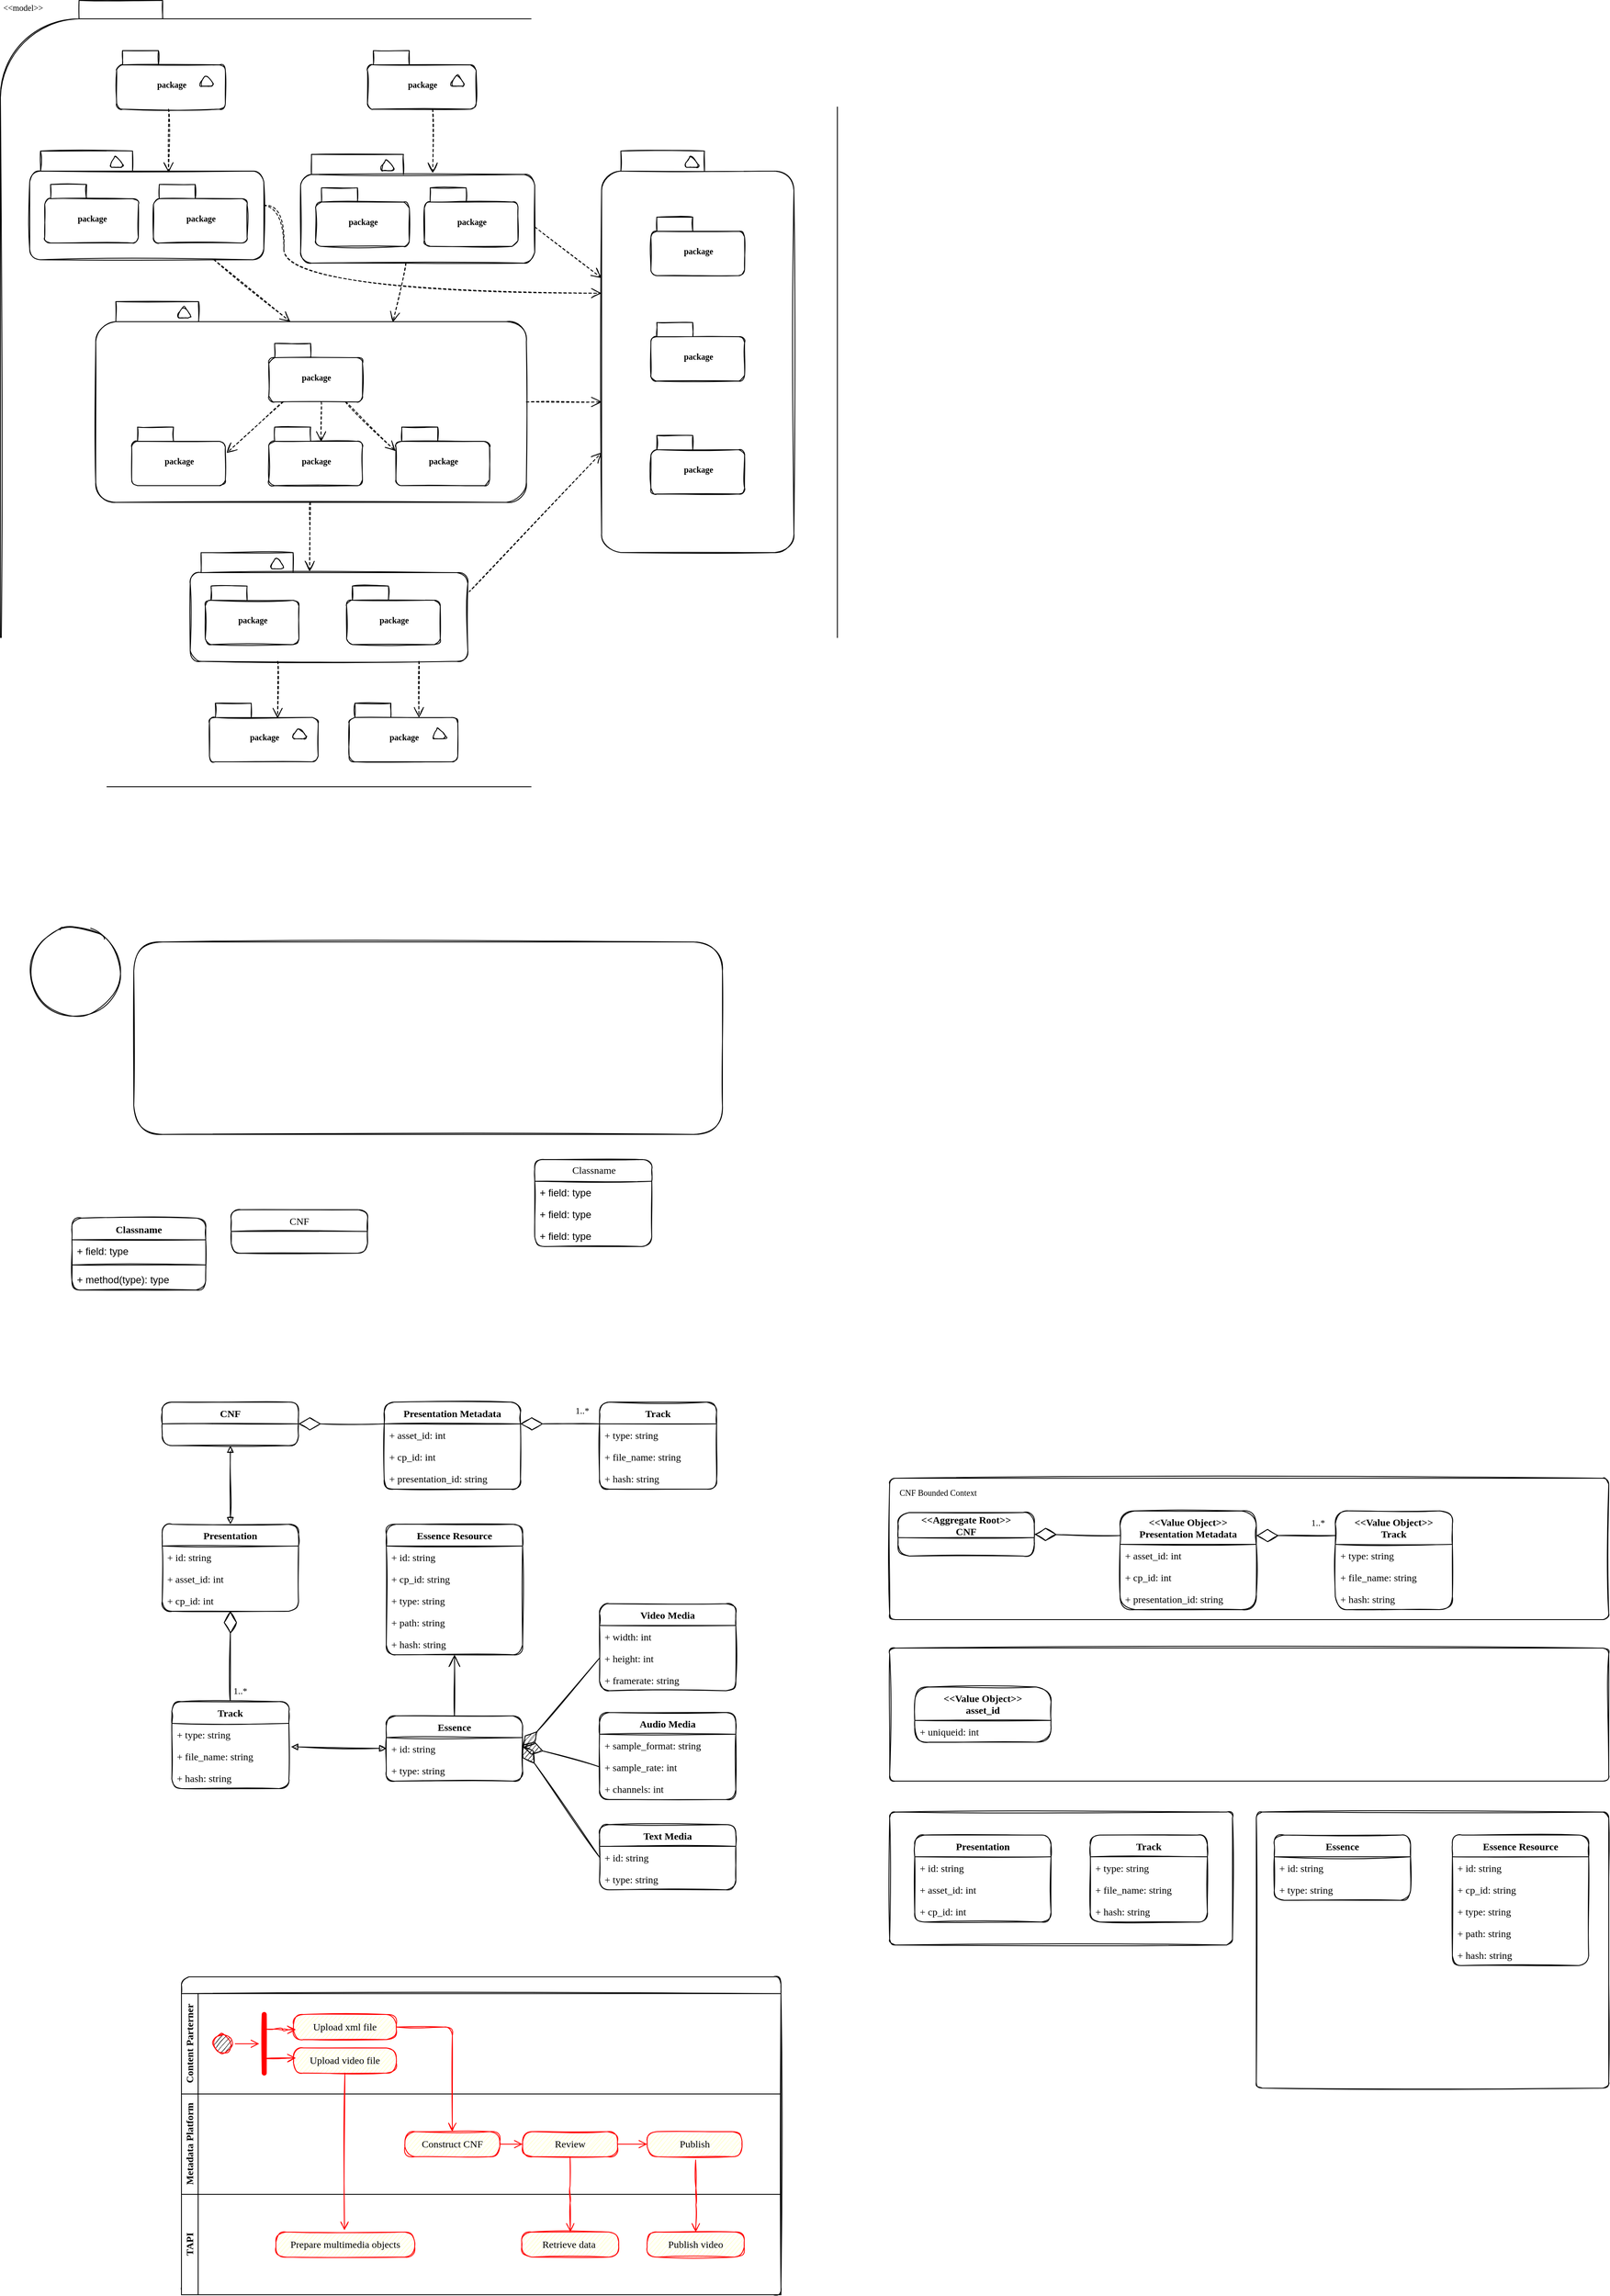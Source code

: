 <mxfile version="13.7.7" type="github">
  <diagram name="Page-1" id="b5b7bab2-c9e2-2cf4-8b2a-24fd1a2a6d21">
    <mxGraphModel dx="967" dy="663" grid="1" gridSize="10" guides="1" tooltips="1" connect="1" arrows="1" fold="1" page="1" pageScale="1" pageWidth="3300" pageHeight="4681" math="0" shadow="0">
      <root>
        <mxCell id="0" />
        <mxCell id="1" parent="0" />
        <mxCell id="pkwPzaPYfRj4sN46si9D-167" value="&lt;div&gt;&lt;/div&gt;" style="rounded=1;whiteSpace=wrap;html=1;absoluteArcSize=1;arcSize=14;strokeWidth=1;glass=0;sketch=1;fontFamily=Comic Sans MS;fontSize=18;align=center;" vertex="1" parent="1">
          <mxGeometry x="1390" y="2280" width="410" height="159" as="geometry" />
        </mxCell>
        <mxCell id="pkwPzaPYfRj4sN46si9D-160" value="&lt;div&gt;&lt;/div&gt;" style="rounded=1;whiteSpace=wrap;html=1;absoluteArcSize=1;arcSize=14;strokeWidth=1;glass=0;sketch=1;fontFamily=Comic Sans MS;fontSize=18;align=center;" vertex="1" parent="1">
          <mxGeometry x="1390" y="2084" width="860" height="159" as="geometry" />
        </mxCell>
        <mxCell id="pkwPzaPYfRj4sN46si9D-143" value="&lt;div&gt;&lt;/div&gt;" style="rounded=1;whiteSpace=wrap;html=1;absoluteArcSize=1;arcSize=14;strokeWidth=1;glass=0;sketch=1;fontFamily=Comic Sans MS;fontSize=18;align=center;" vertex="1" parent="1">
          <mxGeometry x="1390" y="1881" width="860" height="169" as="geometry" />
        </mxCell>
        <mxCell id="6e0c8c40b5770093-72" value="" style="shape=folder;fontStyle=1;spacingTop=10;tabWidth=194;tabHeight=22;tabPosition=left;html=1;shadow=0;comic=0;labelBackgroundColor=none;strokeWidth=1;fillColor=none;fontFamily=Verdana;fontSize=10;align=center;sketch=1;rounded=1;" parent="1" vertex="1">
          <mxGeometry x="326.5" y="114.5" width="1001" height="940" as="geometry" />
        </mxCell>
        <mxCell id="6e0c8c40b5770093-6" value="" style="group;sketch=1;rounded=1;" parent="1" vertex="1" connectable="0">
          <mxGeometry x="465.5" y="174.5" width="130" height="70" as="geometry" />
        </mxCell>
        <mxCell id="6e0c8c40b5770093-4" value="package" style="shape=folder;fontStyle=1;spacingTop=10;tabWidth=50;tabHeight=17;tabPosition=left;html=1;shadow=0;comic=0;labelBackgroundColor=none;strokeWidth=1;fontFamily=Verdana;fontSize=10;align=center;sketch=1;rounded=1;" parent="6e0c8c40b5770093-6" vertex="1">
          <mxGeometry width="130" height="70" as="geometry" />
        </mxCell>
        <mxCell id="6e0c8c40b5770093-5" value="" style="triangle;whiteSpace=wrap;html=1;shadow=0;comic=0;labelBackgroundColor=none;strokeWidth=1;fontFamily=Verdana;fontSize=10;align=center;rotation=-90;sketch=1;rounded=1;" parent="6e0c8c40b5770093-6" vertex="1">
          <mxGeometry x="100" y="25" width="15" height="20" as="geometry" />
        </mxCell>
        <mxCell id="6e0c8c40b5770093-7" value="" style="group;sketch=1;rounded=1;" parent="1" vertex="1" connectable="0">
          <mxGeometry x="765.5" y="174.5" width="130" height="70" as="geometry" />
        </mxCell>
        <mxCell id="6e0c8c40b5770093-8" value="package" style="shape=folder;fontStyle=1;spacingTop=10;tabWidth=50;tabHeight=17;tabPosition=left;html=1;shadow=0;comic=0;labelBackgroundColor=none;strokeWidth=1;fontFamily=Verdana;fontSize=10;align=center;sketch=1;rounded=1;" parent="6e0c8c40b5770093-7" vertex="1">
          <mxGeometry width="130" height="70" as="geometry" />
        </mxCell>
        <mxCell id="6e0c8c40b5770093-9" value="" style="triangle;whiteSpace=wrap;html=1;shadow=0;comic=0;labelBackgroundColor=none;strokeWidth=1;fontFamily=Verdana;fontSize=10;align=center;rotation=-90;sketch=1;rounded=1;" parent="6e0c8c40b5770093-7" vertex="1">
          <mxGeometry x="100" y="25" width="15" height="20" as="geometry" />
        </mxCell>
        <mxCell id="6e0c8c40b5770093-18" value="" style="group;sketch=1;rounded=1;" parent="1" vertex="1" connectable="0">
          <mxGeometry x="361.5" y="294.5" width="280" height="130" as="geometry" />
        </mxCell>
        <mxCell id="6e0c8c40b5770093-11" value="" style="shape=folder;fontStyle=1;spacingTop=10;tabWidth=123;tabHeight=24;tabPosition=left;html=1;shadow=0;comic=0;labelBackgroundColor=none;strokeWidth=1;fontFamily=Verdana;fontSize=10;align=center;sketch=1;rounded=1;" parent="6e0c8c40b5770093-18" vertex="1">
          <mxGeometry width="280" height="130" as="geometry" />
        </mxCell>
        <mxCell id="6e0c8c40b5770093-13" value="" style="triangle;whiteSpace=wrap;html=1;shadow=0;comic=0;labelBackgroundColor=none;strokeWidth=1;fontFamily=Verdana;fontSize=10;align=center;rotation=-90;sketch=1;rounded=1;" parent="6e0c8c40b5770093-18" vertex="1">
          <mxGeometry x="96" y="2" width="15" height="20" as="geometry" />
        </mxCell>
        <mxCell id="6e0c8c40b5770093-15" value="package" style="shape=folder;fontStyle=1;spacingTop=10;tabWidth=50;tabHeight=17;tabPosition=left;html=1;shadow=0;comic=0;labelBackgroundColor=none;strokeWidth=1;fontFamily=Verdana;fontSize=10;align=center;sketch=1;rounded=1;" parent="6e0c8c40b5770093-18" vertex="1">
          <mxGeometry x="18" y="40" width="112" height="70" as="geometry" />
        </mxCell>
        <mxCell id="6e0c8c40b5770093-17" value="package" style="shape=folder;fontStyle=1;spacingTop=10;tabWidth=50;tabHeight=17;tabPosition=left;html=1;shadow=0;comic=0;labelBackgroundColor=none;strokeWidth=1;fontFamily=Verdana;fontSize=10;align=center;sketch=1;rounded=1;" parent="6e0c8c40b5770093-18" vertex="1">
          <mxGeometry x="148" y="40" width="112" height="70" as="geometry" />
        </mxCell>
        <mxCell id="6e0c8c40b5770093-19" value="" style="group;sketch=1;rounded=1;" parent="1" vertex="1" connectable="0">
          <mxGeometry x="685.5" y="298.5" width="280" height="130" as="geometry" />
        </mxCell>
        <mxCell id="6e0c8c40b5770093-20" value="" style="shape=folder;fontStyle=1;spacingTop=10;tabWidth=123;tabHeight=24;tabPosition=left;html=1;shadow=0;comic=0;labelBackgroundColor=none;strokeWidth=1;fontFamily=Verdana;fontSize=10;align=center;sketch=1;rounded=1;" parent="6e0c8c40b5770093-19" vertex="1">
          <mxGeometry width="280" height="130" as="geometry" />
        </mxCell>
        <mxCell id="6e0c8c40b5770093-21" value="" style="triangle;whiteSpace=wrap;html=1;shadow=0;comic=0;labelBackgroundColor=none;strokeWidth=1;fontFamily=Verdana;fontSize=10;align=center;rotation=-90;sketch=1;rounded=1;" parent="6e0c8c40b5770093-19" vertex="1">
          <mxGeometry x="96" y="2" width="15" height="20" as="geometry" />
        </mxCell>
        <mxCell id="6e0c8c40b5770093-22" value="package" style="shape=folder;fontStyle=1;spacingTop=10;tabWidth=50;tabHeight=17;tabPosition=left;html=1;shadow=0;comic=0;labelBackgroundColor=none;strokeWidth=1;fontFamily=Verdana;fontSize=10;align=center;sketch=1;rounded=1;" parent="6e0c8c40b5770093-19" vertex="1">
          <mxGeometry x="18" y="40" width="112" height="70" as="geometry" />
        </mxCell>
        <mxCell id="6e0c8c40b5770093-23" value="package" style="shape=folder;fontStyle=1;spacingTop=10;tabWidth=50;tabHeight=17;tabPosition=left;html=1;shadow=0;comic=0;labelBackgroundColor=none;strokeWidth=1;fontFamily=Verdana;fontSize=10;align=center;sketch=1;rounded=1;" parent="6e0c8c40b5770093-19" vertex="1">
          <mxGeometry x="148" y="40" width="112" height="70" as="geometry" />
        </mxCell>
        <mxCell id="6e0c8c40b5770093-30" value="" style="group;sketch=1;rounded=1;" parent="1" vertex="1" connectable="0">
          <mxGeometry x="1045.5" y="294.5" width="230" height="480" as="geometry" />
        </mxCell>
        <mxCell id="6e0c8c40b5770093-24" value="" style="group;sketch=1;rounded=1;" parent="6e0c8c40b5770093-30" vertex="1" connectable="0">
          <mxGeometry width="230" height="480" as="geometry" />
        </mxCell>
        <mxCell id="6e0c8c40b5770093-25" value="" style="shape=folder;fontStyle=1;spacingTop=10;tabWidth=123;tabHeight=24;tabPosition=left;html=1;shadow=0;comic=0;labelBackgroundColor=none;strokeWidth=1;fontFamily=Verdana;fontSize=10;align=center;sketch=1;rounded=1;" parent="6e0c8c40b5770093-24" vertex="1">
          <mxGeometry width="230" height="480" as="geometry" />
        </mxCell>
        <mxCell id="6e0c8c40b5770093-29" value="" style="triangle;whiteSpace=wrap;html=1;shadow=0;comic=0;labelBackgroundColor=none;strokeWidth=1;fontFamily=Verdana;fontSize=10;align=center;rotation=-90;sketch=1;rounded=1;" parent="6e0c8c40b5770093-24" vertex="1">
          <mxGeometry x="100" y="2" width="15" height="20" as="geometry" />
        </mxCell>
        <mxCell id="6e0c8c40b5770093-27" value="package" style="shape=folder;fontStyle=1;spacingTop=10;tabWidth=50;tabHeight=17;tabPosition=left;html=1;shadow=0;comic=0;labelBackgroundColor=none;strokeWidth=1;fontFamily=Verdana;fontSize=10;align=center;sketch=1;rounded=1;" parent="6e0c8c40b5770093-24" vertex="1">
          <mxGeometry x="59" y="79" width="112" height="70" as="geometry" />
        </mxCell>
        <mxCell id="6e0c8c40b5770093-31" value="package" style="shape=folder;fontStyle=1;spacingTop=10;tabWidth=50;tabHeight=17;tabPosition=left;html=1;shadow=0;comic=0;labelBackgroundColor=none;strokeWidth=1;fontFamily=Verdana;fontSize=10;align=center;sketch=1;rounded=1;" parent="6e0c8c40b5770093-24" vertex="1">
          <mxGeometry x="59" y="205" width="112" height="70" as="geometry" />
        </mxCell>
        <mxCell id="6e0c8c40b5770093-28" value="package" style="shape=folder;fontStyle=1;spacingTop=10;tabWidth=50;tabHeight=17;tabPosition=left;html=1;shadow=0;comic=0;labelBackgroundColor=none;strokeWidth=1;fontFamily=Verdana;fontSize=10;align=center;sketch=1;rounded=1;" parent="6e0c8c40b5770093-24" vertex="1">
          <mxGeometry x="59" y="340" width="112" height="70" as="geometry" />
        </mxCell>
        <mxCell id="6e0c8c40b5770093-67" style="edgeStyle=none;html=1;entryX=0.43;entryY=0.173;entryPerimeter=0;dashed=1;labelBackgroundColor=none;startFill=0;endArrow=open;endFill=0;endSize=10;fontFamily=Verdana;fontSize=10;sketch=1;curved=1;" parent="1" source="6e0c8c40b5770093-33" target="6e0c8c40b5770093-47" edge="1">
          <mxGeometry relative="1" as="geometry" />
        </mxCell>
        <mxCell id="6e0c8c40b5770093-71" style="edgeStyle=elbowEdgeStyle;html=1;dashed=1;labelBackgroundColor=none;startFill=0;endArrow=open;endFill=0;endSize=10;fontFamily=Verdana;fontSize=10;elbow=vertical;sketch=1;curved=1;" parent="1" source="6e0c8c40b5770093-33" target="6e0c8c40b5770093-25" edge="1">
          <mxGeometry relative="1" as="geometry" />
        </mxCell>
        <mxCell id="6e0c8c40b5770093-33" value="" style="shape=folder;fontStyle=1;spacingTop=10;tabWidth=123;tabHeight=24;tabPosition=left;html=1;shadow=0;comic=0;labelBackgroundColor=none;strokeWidth=1;fontFamily=Verdana;fontSize=10;align=center;sketch=1;rounded=1;" parent="1" vertex="1">
          <mxGeometry x="440.5" y="474.5" width="515" height="240" as="geometry" />
        </mxCell>
        <mxCell id="6e0c8c40b5770093-64" style="edgeStyle=elbowEdgeStyle;html=1;entryX=0.559;entryY=0.251;entryPerimeter=0;dashed=1;labelBackgroundColor=none;startFill=0;endArrow=open;endFill=0;endSize=10;fontFamily=Verdana;fontSize=10;sketch=1;curved=1;" parent="1" source="6e0c8c40b5770093-42" target="6e0c8c40b5770093-44" edge="1">
          <mxGeometry relative="1" as="geometry" />
        </mxCell>
        <mxCell id="6e0c8c40b5770093-65" style="edgeStyle=none;html=1;dashed=1;labelBackgroundColor=none;startFill=0;endArrow=open;endFill=0;endSize=10;fontFamily=Verdana;fontSize=10;entryX=-0.003;entryY=0.411;entryPerimeter=0;sketch=1;curved=1;" parent="1" source="6e0c8c40b5770093-42" target="6e0c8c40b5770093-45" edge="1">
          <mxGeometry relative="1" as="geometry" />
        </mxCell>
        <mxCell id="6e0c8c40b5770093-66" style="edgeStyle=none;html=1;dashed=1;labelBackgroundColor=none;startFill=0;endArrow=open;endFill=0;endSize=10;fontFamily=Verdana;fontSize=10;entryX=1.013;entryY=0.444;entryPerimeter=0;sketch=1;curved=1;" parent="1" source="6e0c8c40b5770093-42" target="6e0c8c40b5770093-43" edge="1">
          <mxGeometry relative="1" as="geometry" />
        </mxCell>
        <mxCell id="6e0c8c40b5770093-42" value="package" style="shape=folder;fontStyle=1;spacingTop=10;tabWidth=50;tabHeight=17;tabPosition=left;html=1;shadow=0;comic=0;labelBackgroundColor=none;strokeWidth=1;fontFamily=Verdana;fontSize=10;align=center;sketch=1;rounded=1;" parent="1" vertex="1">
          <mxGeometry x="647.5" y="524.5" width="112" height="70" as="geometry" />
        </mxCell>
        <mxCell id="6e0c8c40b5770093-43" value="package" style="shape=folder;fontStyle=1;spacingTop=10;tabWidth=50;tabHeight=17;tabPosition=left;html=1;shadow=0;comic=0;labelBackgroundColor=none;strokeWidth=1;fontFamily=Verdana;fontSize=10;align=center;sketch=1;rounded=1;" parent="1" vertex="1">
          <mxGeometry x="483.5" y="624.5" width="112" height="70" as="geometry" />
        </mxCell>
        <mxCell id="6e0c8c40b5770093-44" value="package" style="shape=folder;fontStyle=1;spacingTop=10;tabWidth=50;tabHeight=17;tabPosition=left;html=1;shadow=0;comic=0;labelBackgroundColor=none;strokeWidth=1;fontFamily=Verdana;fontSize=10;align=center;sketch=1;rounded=1;" parent="1" vertex="1">
          <mxGeometry x="647.5" y="624.5" width="112" height="70" as="geometry" />
        </mxCell>
        <mxCell id="6e0c8c40b5770093-45" value="package" style="shape=folder;fontStyle=1;spacingTop=10;tabWidth=50;tabHeight=17;tabPosition=left;html=1;shadow=0;comic=0;labelBackgroundColor=none;strokeWidth=1;fontFamily=Verdana;fontSize=10;align=center;sketch=1;rounded=1;" parent="1" vertex="1">
          <mxGeometry x="799.5" y="624.5" width="112" height="70" as="geometry" />
        </mxCell>
        <mxCell id="6e0c8c40b5770093-68" style="edgeStyle=elbowEdgeStyle;html=1;entryX=0.628;entryY=0.26;entryPerimeter=0;dashed=1;labelBackgroundColor=none;startFill=0;endArrow=open;endFill=0;endSize=10;fontFamily=Verdana;fontSize=10;sketch=1;curved=1;" parent="1" source="6e0c8c40b5770093-47" target="6e0c8c40b5770093-53" edge="1">
          <mxGeometry relative="1" as="geometry" />
        </mxCell>
        <mxCell id="6e0c8c40b5770093-69" style="edgeStyle=elbowEdgeStyle;html=1;entryX=0.643;entryY=0.246;entryPerimeter=0;dashed=1;labelBackgroundColor=none;startFill=0;endArrow=open;endFill=0;endSize=10;fontFamily=Verdana;fontSize=10;sketch=1;curved=1;" parent="1" source="6e0c8c40b5770093-47" target="6e0c8c40b5770093-56" edge="1">
          <mxGeometry relative="1" as="geometry" />
        </mxCell>
        <mxCell id="6e0c8c40b5770093-70" style="edgeStyle=none;html=1;dashed=1;labelBackgroundColor=none;startFill=0;endArrow=open;endFill=0;endSize=10;fontFamily=Verdana;fontSize=10;exitX=1.003;exitY=0.363;exitPerimeter=0;sketch=1;curved=1;" parent="1" source="6e0c8c40b5770093-47" target="6e0c8c40b5770093-25" edge="1">
          <mxGeometry relative="1" as="geometry" />
        </mxCell>
        <mxCell id="6e0c8c40b5770093-47" value="" style="shape=folder;fontStyle=1;spacingTop=10;tabWidth=123;tabHeight=24;tabPosition=left;html=1;shadow=0;comic=0;labelBackgroundColor=none;strokeWidth=1;fontFamily=Verdana;fontSize=10;align=center;sketch=1;rounded=1;" parent="1" vertex="1">
          <mxGeometry x="553.5" y="774.5" width="332" height="130" as="geometry" />
        </mxCell>
        <mxCell id="6e0c8c40b5770093-48" value="" style="triangle;whiteSpace=wrap;html=1;shadow=0;comic=0;labelBackgroundColor=none;strokeWidth=1;fontFamily=Verdana;fontSize=10;align=center;rotation=-90;sketch=1;rounded=1;" parent="1" vertex="1">
          <mxGeometry x="649.5" y="776.5" width="15" height="20" as="geometry" />
        </mxCell>
        <mxCell id="6e0c8c40b5770093-49" value="package" style="shape=folder;fontStyle=1;spacingTop=10;tabWidth=50;tabHeight=17;tabPosition=left;html=1;shadow=0;comic=0;labelBackgroundColor=none;strokeWidth=1;fontFamily=Verdana;fontSize=10;align=center;sketch=1;rounded=1;" parent="1" vertex="1">
          <mxGeometry x="571.5" y="814.5" width="112" height="70" as="geometry" />
        </mxCell>
        <mxCell id="6e0c8c40b5770093-50" value="package" style="shape=folder;fontStyle=1;spacingTop=10;tabWidth=50;tabHeight=17;tabPosition=left;html=1;shadow=0;comic=0;labelBackgroundColor=none;strokeWidth=1;fontFamily=Verdana;fontSize=10;align=center;sketch=1;rounded=1;" parent="1" vertex="1">
          <mxGeometry x="740.5" y="814.5" width="112" height="70" as="geometry" />
        </mxCell>
        <mxCell id="6e0c8c40b5770093-51" value="" style="triangle;whiteSpace=wrap;html=1;shadow=0;comic=0;labelBackgroundColor=none;strokeWidth=1;fontFamily=Verdana;fontSize=10;align=center;rotation=-90;sketch=1;rounded=1;" parent="1" vertex="1">
          <mxGeometry x="538.5" y="476.5" width="15" height="20" as="geometry" />
        </mxCell>
        <mxCell id="6e0c8c40b5770093-52" value="" style="group;sketch=1;rounded=1;" parent="1" vertex="1" connectable="0">
          <mxGeometry x="576.5" y="954.569" width="130" height="70" as="geometry" />
        </mxCell>
        <mxCell id="6e0c8c40b5770093-53" value="package" style="shape=folder;fontStyle=1;spacingTop=10;tabWidth=50;tabHeight=17;tabPosition=left;html=1;shadow=0;comic=0;labelBackgroundColor=none;strokeWidth=1;fontFamily=Verdana;fontSize=10;align=center;sketch=1;rounded=1;" parent="6e0c8c40b5770093-52" vertex="1">
          <mxGeometry width="130" height="70" as="geometry" />
        </mxCell>
        <mxCell id="6e0c8c40b5770093-54" value="" style="triangle;whiteSpace=wrap;html=1;shadow=0;comic=0;labelBackgroundColor=none;strokeWidth=1;fontFamily=Verdana;fontSize=10;align=center;rotation=-90;sketch=1;rounded=1;" parent="6e0c8c40b5770093-52" vertex="1">
          <mxGeometry x="100" y="25" width="15" height="20" as="geometry" />
        </mxCell>
        <mxCell id="6e0c8c40b5770093-55" value="" style="group;sketch=1;rounded=1;" parent="1" vertex="1" connectable="0">
          <mxGeometry x="743.5" y="954.569" width="130" height="70" as="geometry" />
        </mxCell>
        <mxCell id="6e0c8c40b5770093-56" value="package" style="shape=folder;fontStyle=1;spacingTop=10;tabWidth=50;tabHeight=17;tabPosition=left;html=1;shadow=0;comic=0;labelBackgroundColor=none;strokeWidth=1;fontFamily=Verdana;fontSize=10;align=center;sketch=1;rounded=1;" parent="6e0c8c40b5770093-55" vertex="1">
          <mxGeometry width="130" height="70" as="geometry" />
        </mxCell>
        <mxCell id="6e0c8c40b5770093-57" value="" style="triangle;whiteSpace=wrap;html=1;shadow=0;comic=0;labelBackgroundColor=none;strokeWidth=1;fontFamily=Verdana;fontSize=10;align=center;rotation=-90;sketch=1;rounded=1;" parent="6e0c8c40b5770093-55" vertex="1">
          <mxGeometry x="100" y="25" width="15" height="20" as="geometry" />
        </mxCell>
        <mxCell id="6e0c8c40b5770093-58" style="html=1;dashed=1;labelBackgroundColor=none;startFill=0;endArrow=open;endFill=0;endSize=10;fontFamily=Verdana;fontSize=10;entryX=0.592;entryY=0.2;entryPerimeter=0;edgeStyle=elbowEdgeStyle;sketch=1;curved=1;" parent="1" source="6e0c8c40b5770093-4" target="6e0c8c40b5770093-11" edge="1">
          <mxGeometry relative="1" as="geometry" />
        </mxCell>
        <mxCell id="6e0c8c40b5770093-59" style="html=1;dashed=1;labelBackgroundColor=none;startFill=0;endArrow=open;endFill=0;endSize=10;fontFamily=Verdana;fontSize=10;entryX=0.592;entryY=0.2;entryPerimeter=0;edgeStyle=elbowEdgeStyle;sketch=1;curved=1;" parent="1" edge="1">
          <mxGeometry relative="1" as="geometry">
            <mxPoint x="843.328" y="244.5" as="sourcePoint" />
            <mxPoint x="843.328" y="320.845" as="targetPoint" />
          </mxGeometry>
        </mxCell>
        <mxCell id="6e0c8c40b5770093-60" style="html=1;entryX=0.452;entryY=0.1;entryPerimeter=0;dashed=1;labelBackgroundColor=none;startFill=0;endArrow=open;endFill=0;endSize=10;fontFamily=Verdana;fontSize=10;sketch=1;curved=1;" parent="1" source="6e0c8c40b5770093-11" target="6e0c8c40b5770093-33" edge="1">
          <mxGeometry relative="1" as="geometry" />
        </mxCell>
        <mxCell id="6e0c8c40b5770093-61" style="edgeStyle=none;html=1;entryX=0.69;entryY=0.102;entryPerimeter=0;dashed=1;labelBackgroundColor=none;startFill=0;endArrow=open;endFill=0;endSize=10;fontFamily=Verdana;fontSize=10;sketch=1;curved=1;" parent="1" source="6e0c8c40b5770093-20" target="6e0c8c40b5770093-33" edge="1">
          <mxGeometry relative="1" as="geometry" />
        </mxCell>
        <mxCell id="6e0c8c40b5770093-62" style="edgeStyle=none;html=1;dashed=1;labelBackgroundColor=none;startFill=0;endArrow=open;endFill=0;endSize=10;fontFamily=Verdana;fontSize=10;exitX=1.002;exitY=0.668;exitPerimeter=0;sketch=1;curved=1;" parent="1" source="6e0c8c40b5770093-20" target="6e0c8c40b5770093-25" edge="1">
          <mxGeometry relative="1" as="geometry" />
        </mxCell>
        <mxCell id="6e0c8c40b5770093-63" style="edgeStyle=orthogonalEdgeStyle;html=1;dashed=1;labelBackgroundColor=none;startFill=0;endArrow=open;endFill=0;endSize=10;fontFamily=Verdana;fontSize=10;sketch=1;curved=1;" parent="1" source="6e0c8c40b5770093-11" target="6e0c8c40b5770093-25" edge="1">
          <mxGeometry relative="1" as="geometry">
            <Array as="points">
              <mxPoint x="665.5" y="359.5" />
              <mxPoint x="665.5" y="464.5" />
            </Array>
          </mxGeometry>
        </mxCell>
        <mxCell id="6e0c8c40b5770093-73" value="&amp;lt;&amp;lt;model&amp;gt;&amp;gt;" style="text;html=1;align=left;verticalAlign=top;spacingTop=-4;fontSize=10;fontFamily=Verdana;sketch=1;rounded=1;" parent="1" vertex="1">
          <mxGeometry x="327.5" y="114.5" width="130" height="20" as="geometry" />
        </mxCell>
        <mxCell id="pkwPzaPYfRj4sN46si9D-1" value="" style="whiteSpace=wrap;html=1;sketch=1;rounded=1;" vertex="1" parent="1">
          <mxGeometry x="486" y="1240" width="704" height="230" as="geometry" />
        </mxCell>
        <mxCell id="pkwPzaPYfRj4sN46si9D-2" value="" style="ellipse;whiteSpace=wrap;html=1;aspect=fixed;sketch=1;rounded=1;" vertex="1" parent="1">
          <mxGeometry x="361" y="1220" width="110" height="110" as="geometry" />
        </mxCell>
        <mxCell id="pkwPzaPYfRj4sN46si9D-66" value="" style="endArrow=diamondThin;endFill=0;endSize=24;html=1;exitX=0.5;exitY=0;exitDx=0;exitDy=0;entryX=0.5;entryY=1;entryDx=0;entryDy=0;shadow=0;sketch=1;curved=1;" edge="1" parent="1" source="pkwPzaPYfRj4sN46si9D-50" target="pkwPzaPYfRj4sN46si9D-27">
          <mxGeometry width="160" relative="1" as="geometry">
            <mxPoint x="593" y="2091" as="sourcePoint" />
            <mxPoint x="753" y="2091" as="targetPoint" />
          </mxGeometry>
        </mxCell>
        <mxCell id="pkwPzaPYfRj4sN46si9D-67" value="&lt;font face=&quot;Comic Sans MS&quot;&gt;1..*&lt;/font&gt;" style="edgeLabel;html=1;align=center;verticalAlign=middle;resizable=0;points=[];sketch=1;rounded=1;" vertex="1" connectable="0" parent="pkwPzaPYfRj4sN46si9D-66">
          <mxGeometry x="-0.537" y="-1" relative="1" as="geometry">
            <mxPoint x="10.5" y="12" as="offset" />
          </mxGeometry>
        </mxCell>
        <mxCell id="pkwPzaPYfRj4sN46si9D-68" value="CNF" style="swimlane;fontStyle=0;childLayout=stackLayout;horizontal=1;startSize=26;horizontalStack=0;resizeParent=1;resizeParentMax=0;resizeLast=0;collapsible=1;marginBottom=0;shadow=0;glass=0;swimlaneLine=1;fontFamily=Comic Sans MS;sketch=1;rounded=1;" vertex="1" parent="1">
          <mxGeometry x="602.5" y="1560" width="163" height="52" as="geometry">
            <mxRectangle x="602.5" y="1560" width="60" height="26" as="alternateBounds" />
          </mxGeometry>
        </mxCell>
        <mxCell id="pkwPzaPYfRj4sN46si9D-70" value="Classname" style="swimlane;fontStyle=1;align=center;verticalAlign=top;childLayout=stackLayout;horizontal=1;startSize=26;horizontalStack=0;resizeParent=1;resizeParentMax=0;resizeLast=0;collapsible=1;marginBottom=0;shadow=0;glass=0;fontFamily=Comic Sans MS;sketch=1;rounded=1;" vertex="1" parent="1">
          <mxGeometry x="412" y="1570" width="160" height="86" as="geometry" />
        </mxCell>
        <mxCell id="pkwPzaPYfRj4sN46si9D-71" value="+ field: type" style="text;strokeColor=none;fillColor=none;align=left;verticalAlign=top;spacingLeft=4;spacingRight=4;overflow=hidden;rotatable=0;points=[[0,0.5],[1,0.5]];portConstraint=eastwest;sketch=1;rounded=1;" vertex="1" parent="pkwPzaPYfRj4sN46si9D-70">
          <mxGeometry y="26" width="160" height="26" as="geometry" />
        </mxCell>
        <mxCell id="pkwPzaPYfRj4sN46si9D-72" value="" style="line;strokeWidth=1;fillColor=none;align=left;verticalAlign=middle;spacingTop=-1;spacingLeft=3;spacingRight=3;rotatable=0;labelPosition=right;points=[];portConstraint=eastwest;sketch=1;rounded=1;" vertex="1" parent="pkwPzaPYfRj4sN46si9D-70">
          <mxGeometry y="52" width="160" height="8" as="geometry" />
        </mxCell>
        <mxCell id="pkwPzaPYfRj4sN46si9D-73" value="+ method(type): type" style="text;strokeColor=none;fillColor=none;align=left;verticalAlign=top;spacingLeft=4;spacingRight=4;overflow=hidden;rotatable=0;points=[[0,0.5],[1,0.5]];portConstraint=eastwest;sketch=1;rounded=1;" vertex="1" parent="pkwPzaPYfRj4sN46si9D-70">
          <mxGeometry y="60" width="160" height="26" as="geometry" />
        </mxCell>
        <mxCell id="pkwPzaPYfRj4sN46si9D-5" value="CNF" style="swimlane;fontStyle=1;childLayout=stackLayout;horizontal=1;startSize=26;horizontalStack=0;resizeParent=1;resizeParentMax=0;resizeLast=0;collapsible=0;marginBottom=0;shadow=0;glass=0;swimlaneLine=1;fontFamily=Comic Sans MS;sketch=1;rounded=1;" vertex="1" parent="1">
          <mxGeometry x="520" y="1790" width="163" height="52" as="geometry" />
        </mxCell>
        <mxCell id="pkwPzaPYfRj4sN46si9D-23" value="Presentation Metadata" style="swimlane;fontStyle=1;childLayout=stackLayout;horizontal=1;startSize=26;horizontalStack=0;resizeParent=1;resizeParentMax=0;resizeLast=0;collapsible=0;marginBottom=0;shadow=0;glass=0;swimlaneLine=1;fontFamily=Comic Sans MS;sketch=1;rounded=1;" vertex="1" parent="1">
          <mxGeometry x="785.5" y="1790" width="163" height="104" as="geometry" />
        </mxCell>
        <mxCell id="pkwPzaPYfRj4sN46si9D-24" value="+ asset_id: int" style="text;strokeColor=none;fillColor=none;align=left;verticalAlign=top;spacingLeft=4;spacingRight=4;overflow=hidden;rotatable=0;points=[[0,0.5],[1,0.5]];portConstraint=eastwest;fontFamily=Comic Sans MS;sketch=1;rounded=1;" vertex="1" parent="pkwPzaPYfRj4sN46si9D-23">
          <mxGeometry y="26" width="163" height="26" as="geometry" />
        </mxCell>
        <mxCell id="pkwPzaPYfRj4sN46si9D-26" value="+ cp_id: int" style="text;strokeColor=none;fillColor=none;align=left;verticalAlign=top;spacingLeft=4;spacingRight=4;overflow=hidden;rotatable=0;points=[[0,0.5],[1,0.5]];portConstraint=eastwest;fontFamily=Comic Sans MS;sketch=1;rounded=1;" vertex="1" parent="pkwPzaPYfRj4sN46si9D-23">
          <mxGeometry y="52" width="163" height="26" as="geometry" />
        </mxCell>
        <mxCell id="pkwPzaPYfRj4sN46si9D-25" value="+ presentation_id: string" style="text;strokeColor=none;fillColor=none;align=left;verticalAlign=top;spacingLeft=4;spacingRight=4;overflow=hidden;rotatable=0;points=[[0,0.5],[1,0.5]];portConstraint=eastwest;fontFamily=Comic Sans MS;sketch=1;rounded=1;" vertex="1" parent="pkwPzaPYfRj4sN46si9D-23">
          <mxGeometry y="78" width="163" height="26" as="geometry" />
        </mxCell>
        <mxCell id="pkwPzaPYfRj4sN46si9D-16" value="Track" style="swimlane;fontStyle=1;childLayout=stackLayout;horizontal=1;startSize=26;horizontalStack=0;resizeParent=1;resizeParentMax=0;resizeLast=0;collapsible=0;marginBottom=0;shadow=0;glass=0;fontFamily=Comic Sans MS;sketch=1;rounded=1;" vertex="1" parent="1">
          <mxGeometry x="1043" y="1790" width="140" height="104" as="geometry" />
        </mxCell>
        <mxCell id="pkwPzaPYfRj4sN46si9D-17" value="+ type: string" style="text;strokeColor=none;fillColor=none;align=left;verticalAlign=top;spacingLeft=4;spacingRight=4;overflow=hidden;rotatable=0;points=[[0,0.5],[1,0.5]];portConstraint=eastwest;fontFamily=Comic Sans MS;sketch=1;rounded=1;" vertex="1" parent="pkwPzaPYfRj4sN46si9D-16">
          <mxGeometry y="26" width="140" height="26" as="geometry" />
        </mxCell>
        <mxCell id="pkwPzaPYfRj4sN46si9D-18" value="+ file_name: string" style="text;strokeColor=none;fillColor=none;align=left;verticalAlign=top;spacingLeft=4;spacingRight=4;overflow=hidden;rotatable=0;points=[[0,0.5],[1,0.5]];portConstraint=eastwest;fontFamily=Comic Sans MS;sketch=1;rounded=1;" vertex="1" parent="pkwPzaPYfRj4sN46si9D-16">
          <mxGeometry y="52" width="140" height="26" as="geometry" />
        </mxCell>
        <mxCell id="pkwPzaPYfRj4sN46si9D-31" value="+ hash: string" style="text;strokeColor=none;fillColor=none;align=left;verticalAlign=top;spacingLeft=4;spacingRight=4;overflow=hidden;rotatable=0;points=[[0,0.5],[1,0.5]];portConstraint=eastwest;fontFamily=Comic Sans MS;sketch=1;rounded=1;" vertex="1" parent="pkwPzaPYfRj4sN46si9D-16">
          <mxGeometry y="78" width="140" height="26" as="geometry" />
        </mxCell>
        <mxCell id="pkwPzaPYfRj4sN46si9D-34" value="Essence Resource" style="swimlane;fontStyle=1;childLayout=stackLayout;horizontal=1;startSize=26;horizontalStack=0;resizeParent=1;resizeParentMax=0;resizeLast=0;collapsible=0;marginBottom=0;shadow=0;glass=0;swimlaneLine=1;fontFamily=Comic Sans MS;swimlaneFillColor=none;sketch=1;rounded=1;" vertex="1" parent="1">
          <mxGeometry x="788" y="1936" width="163" height="156" as="geometry" />
        </mxCell>
        <mxCell id="pkwPzaPYfRj4sN46si9D-35" value="+ id: string" style="text;strokeColor=none;fillColor=none;align=left;verticalAlign=top;spacingLeft=4;spacingRight=4;overflow=hidden;rotatable=0;points=[[0,0.5],[1,0.5]];portConstraint=eastwest;fontFamily=Comic Sans MS;sketch=1;rounded=1;" vertex="1" parent="pkwPzaPYfRj4sN46si9D-34">
          <mxGeometry y="26" width="163" height="26" as="geometry" />
        </mxCell>
        <mxCell id="pkwPzaPYfRj4sN46si9D-39" value="+ cp_id: string" style="text;strokeColor=none;fillColor=none;align=left;verticalAlign=top;spacingLeft=4;spacingRight=4;overflow=hidden;rotatable=0;points=[[0,0.5],[1,0.5]];portConstraint=eastwest;fontFamily=Comic Sans MS;sketch=1;rounded=1;" vertex="1" parent="pkwPzaPYfRj4sN46si9D-34">
          <mxGeometry y="52" width="163" height="26" as="geometry" />
        </mxCell>
        <mxCell id="pkwPzaPYfRj4sN46si9D-36" value="+ type: string" style="text;strokeColor=none;fillColor=none;align=left;verticalAlign=top;spacingLeft=4;spacingRight=4;overflow=hidden;rotatable=0;points=[[0,0.5],[1,0.5]];portConstraint=eastwest;fontFamily=Comic Sans MS;sketch=1;rounded=1;" vertex="1" parent="pkwPzaPYfRj4sN46si9D-34">
          <mxGeometry y="78" width="163" height="26" as="geometry" />
        </mxCell>
        <mxCell id="pkwPzaPYfRj4sN46si9D-38" value="+ path: string" style="text;strokeColor=none;fillColor=none;align=left;verticalAlign=top;spacingLeft=4;spacingRight=4;overflow=hidden;rotatable=0;points=[[0,0.5],[1,0.5]];portConstraint=eastwest;fontFamily=Comic Sans MS;sketch=1;rounded=1;" vertex="1" parent="pkwPzaPYfRj4sN46si9D-34">
          <mxGeometry y="104" width="163" height="26" as="geometry" />
        </mxCell>
        <mxCell id="pkwPzaPYfRj4sN46si9D-37" value="+ hash: string" style="text;strokeColor=none;fillColor=none;align=left;verticalAlign=top;spacingLeft=4;spacingRight=4;overflow=hidden;rotatable=0;points=[[0,0.5],[1,0.5]];portConstraint=eastwest;fontFamily=Comic Sans MS;sketch=1;rounded=1;" vertex="1" parent="pkwPzaPYfRj4sN46si9D-34">
          <mxGeometry y="130" width="163" height="26" as="geometry" />
        </mxCell>
        <mxCell id="pkwPzaPYfRj4sN46si9D-27" value="Presentation" style="swimlane;fontStyle=1;childLayout=stackLayout;horizontal=1;startSize=26;horizontalStack=0;resizeParent=1;resizeParentMax=0;resizeLast=0;collapsible=0;marginBottom=0;shadow=0;glass=0;swimlaneLine=1;fontFamily=Comic Sans MS;sketch=1;rounded=1;" vertex="1" parent="1">
          <mxGeometry x="520" y="1936" width="163" height="104" as="geometry" />
        </mxCell>
        <mxCell id="pkwPzaPYfRj4sN46si9D-28" value="+ id: string" style="text;strokeColor=none;fillColor=none;align=left;verticalAlign=top;spacingLeft=4;spacingRight=4;overflow=hidden;rotatable=0;points=[[0,0.5],[1,0.5]];portConstraint=eastwest;fontFamily=Comic Sans MS;sketch=1;rounded=1;" vertex="1" parent="pkwPzaPYfRj4sN46si9D-27">
          <mxGeometry y="26" width="163" height="26" as="geometry" />
        </mxCell>
        <mxCell id="pkwPzaPYfRj4sN46si9D-29" value="+ asset_id: int" style="text;strokeColor=none;fillColor=none;align=left;verticalAlign=top;spacingLeft=4;spacingRight=4;overflow=hidden;rotatable=0;points=[[0,0.5],[1,0.5]];portConstraint=eastwest;fontFamily=Comic Sans MS;sketch=1;rounded=1;" vertex="1" parent="pkwPzaPYfRj4sN46si9D-27">
          <mxGeometry y="52" width="163" height="26" as="geometry" />
        </mxCell>
        <mxCell id="pkwPzaPYfRj4sN46si9D-30" value="+ cp_id: int" style="text;strokeColor=none;fillColor=none;align=left;verticalAlign=top;spacingLeft=4;spacingRight=4;overflow=hidden;rotatable=0;points=[[0,0.5],[1,0.5]];portConstraint=eastwest;fontFamily=Comic Sans MS;sketch=1;rounded=1;" vertex="1" parent="pkwPzaPYfRj4sN46si9D-27">
          <mxGeometry y="78" width="163" height="26" as="geometry" />
        </mxCell>
        <mxCell id="pkwPzaPYfRj4sN46si9D-83" value="Classname" style="swimlane;fontStyle=0;childLayout=stackLayout;horizontal=1;startSize=26;fillColor=none;horizontalStack=0;resizeParent=1;resizeParentMax=0;resizeLast=0;collapsible=0;marginBottom=0;rounded=1;glass=0;sketch=1;fontFamily=Comic Sans MS;html=1;" vertex="1" parent="1">
          <mxGeometry x="965.5" y="1500" width="140" height="104" as="geometry" />
        </mxCell>
        <mxCell id="pkwPzaPYfRj4sN46si9D-84" value="+ field: type" style="text;strokeColor=none;fillColor=none;align=left;verticalAlign=top;spacingLeft=4;spacingRight=4;overflow=hidden;rotatable=0;points=[[0,0.5],[1,0.5]];portConstraint=eastwest;" vertex="1" parent="pkwPzaPYfRj4sN46si9D-83">
          <mxGeometry y="26" width="140" height="26" as="geometry" />
        </mxCell>
        <mxCell id="pkwPzaPYfRj4sN46si9D-85" value="+ field: type" style="text;strokeColor=none;fillColor=none;align=left;verticalAlign=top;spacingLeft=4;spacingRight=4;overflow=hidden;rotatable=0;points=[[0,0.5],[1,0.5]];portConstraint=eastwest;" vertex="1" parent="pkwPzaPYfRj4sN46si9D-83">
          <mxGeometry y="52" width="140" height="26" as="geometry" />
        </mxCell>
        <mxCell id="pkwPzaPYfRj4sN46si9D-86" value="+ field: type" style="text;strokeColor=none;fillColor=none;align=left;verticalAlign=top;spacingLeft=4;spacingRight=4;overflow=hidden;rotatable=0;points=[[0,0.5],[1,0.5]];portConstraint=eastwest;" vertex="1" parent="pkwPzaPYfRj4sN46si9D-83">
          <mxGeometry y="78" width="140" height="26" as="geometry" />
        </mxCell>
        <mxCell id="pkwPzaPYfRj4sN46si9D-54" value="Video Media" style="swimlane;fontStyle=1;childLayout=stackLayout;horizontal=1;startSize=26;horizontalStack=0;resizeParent=1;resizeParentMax=0;resizeLast=0;collapsible=0;marginBottom=0;shadow=0;glass=0;swimlaneLine=1;fontFamily=Comic Sans MS;swimlaneFillColor=none;sketch=1;rounded=1;" vertex="1" parent="1">
          <mxGeometry x="1043" y="2031" width="163" height="104" as="geometry" />
        </mxCell>
        <mxCell id="pkwPzaPYfRj4sN46si9D-55" value="+ width: int" style="text;strokeColor=none;fillColor=none;align=left;verticalAlign=top;spacingLeft=4;spacingRight=4;overflow=hidden;rotatable=0;points=[[0,0.5],[1,0.5]];portConstraint=eastwest;fontFamily=Comic Sans MS;sketch=1;rounded=1;" vertex="1" parent="pkwPzaPYfRj4sN46si9D-54">
          <mxGeometry y="26" width="163" height="26" as="geometry" />
        </mxCell>
        <mxCell id="pkwPzaPYfRj4sN46si9D-56" value="+ height: int" style="text;strokeColor=none;fillColor=none;align=left;verticalAlign=top;spacingLeft=4;spacingRight=4;overflow=hidden;rotatable=0;points=[[0,0.5],[1,0.5]];portConstraint=eastwest;fontFamily=Comic Sans MS;sketch=1;rounded=1;" vertex="1" parent="pkwPzaPYfRj4sN46si9D-54">
          <mxGeometry y="52" width="163" height="26" as="geometry" />
        </mxCell>
        <mxCell id="pkwPzaPYfRj4sN46si9D-63" value="+ framerate: string" style="text;strokeColor=none;fillColor=none;align=left;verticalAlign=top;spacingLeft=4;spacingRight=4;overflow=hidden;rotatable=0;points=[[0,0.5],[1,0.5]];portConstraint=eastwest;fontFamily=Comic Sans MS;sketch=1;rounded=1;" vertex="1" parent="pkwPzaPYfRj4sN46si9D-54">
          <mxGeometry y="78" width="163" height="26" as="geometry" />
        </mxCell>
        <mxCell id="pkwPzaPYfRj4sN46si9D-57" value="Audio Media" style="swimlane;fontStyle=1;childLayout=stackLayout;horizontal=1;startSize=26;horizontalStack=0;resizeParent=1;resizeParentMax=0;resizeLast=0;collapsible=0;marginBottom=0;shadow=0;glass=0;swimlaneLine=1;fontFamily=Comic Sans MS;swimlaneFillColor=none;sketch=1;rounded=1;" vertex="1" parent="1">
          <mxGeometry x="1043" y="2161" width="163" height="104" as="geometry" />
        </mxCell>
        <mxCell id="pkwPzaPYfRj4sN46si9D-58" value="+ sample_format: string" style="text;strokeColor=none;fillColor=none;align=left;verticalAlign=top;spacingLeft=4;spacingRight=4;overflow=hidden;rotatable=0;points=[[0,0.5],[1,0.5]];portConstraint=eastwest;fontFamily=Comic Sans MS;sketch=1;rounded=1;" vertex="1" parent="pkwPzaPYfRj4sN46si9D-57">
          <mxGeometry y="26" width="163" height="26" as="geometry" />
        </mxCell>
        <mxCell id="pkwPzaPYfRj4sN46si9D-64" value="+ sample_rate: int" style="text;strokeColor=none;fillColor=none;align=left;verticalAlign=top;spacingLeft=4;spacingRight=4;overflow=hidden;rotatable=0;points=[[0,0.5],[1,0.5]];portConstraint=eastwest;fontFamily=Comic Sans MS;sketch=1;rounded=1;" vertex="1" parent="pkwPzaPYfRj4sN46si9D-57">
          <mxGeometry y="52" width="163" height="26" as="geometry" />
        </mxCell>
        <mxCell id="pkwPzaPYfRj4sN46si9D-59" value="+ channels: int" style="text;strokeColor=none;fillColor=none;align=left;verticalAlign=top;spacingLeft=4;spacingRight=4;overflow=hidden;rotatable=0;points=[[0,0.5],[1,0.5]];portConstraint=eastwest;fontFamily=Comic Sans MS;sketch=1;rounded=1;" vertex="1" parent="pkwPzaPYfRj4sN46si9D-57">
          <mxGeometry y="78" width="163" height="26" as="geometry" />
        </mxCell>
        <mxCell id="pkwPzaPYfRj4sN46si9D-60" value="Text Media" style="swimlane;fontStyle=1;childLayout=stackLayout;horizontal=1;startSize=26;horizontalStack=0;resizeParent=1;resizeParentMax=0;resizeLast=0;collapsible=0;marginBottom=0;shadow=0;glass=0;swimlaneLine=1;fontFamily=Comic Sans MS;swimlaneFillColor=none;sketch=1;rounded=1;" vertex="1" parent="1">
          <mxGeometry x="1043" y="2295" width="163" height="78" as="geometry" />
        </mxCell>
        <mxCell id="pkwPzaPYfRj4sN46si9D-61" value="+ id: string" style="text;strokeColor=none;fillColor=none;align=left;verticalAlign=top;spacingLeft=4;spacingRight=4;overflow=hidden;rotatable=0;points=[[0,0.5],[1,0.5]];portConstraint=eastwest;fontFamily=Comic Sans MS;sketch=1;rounded=1;" vertex="1" parent="pkwPzaPYfRj4sN46si9D-60">
          <mxGeometry y="26" width="163" height="26" as="geometry" />
        </mxCell>
        <mxCell id="pkwPzaPYfRj4sN46si9D-62" value="+ type: string" style="text;strokeColor=none;fillColor=none;align=left;verticalAlign=top;spacingLeft=4;spacingRight=4;overflow=hidden;rotatable=0;points=[[0,0.5],[1,0.5]];portConstraint=eastwest;fontFamily=Comic Sans MS;sketch=1;rounded=1;" vertex="1" parent="pkwPzaPYfRj4sN46si9D-60">
          <mxGeometry y="52" width="163" height="26" as="geometry" />
        </mxCell>
        <mxCell id="pkwPzaPYfRj4sN46si9D-44" value="Essence" style="swimlane;fontStyle=1;childLayout=stackLayout;horizontal=1;startSize=26;horizontalStack=0;resizeParent=1;resizeParentMax=0;resizeLast=0;collapsible=0;marginBottom=0;shadow=0;glass=0;swimlaneLine=1;fontFamily=Comic Sans MS;swimlaneFillColor=none;sketch=1;rounded=1;" vertex="1" parent="1">
          <mxGeometry x="788" y="2165" width="163" height="78" as="geometry" />
        </mxCell>
        <mxCell id="pkwPzaPYfRj4sN46si9D-45" value="+ id: string" style="text;strokeColor=none;fillColor=none;align=left;verticalAlign=top;spacingLeft=4;spacingRight=4;overflow=hidden;rotatable=0;points=[[0,0.5],[1,0.5]];portConstraint=eastwest;fontFamily=Comic Sans MS;sketch=1;rounded=1;" vertex="1" parent="pkwPzaPYfRj4sN46si9D-44">
          <mxGeometry y="26" width="163" height="26" as="geometry" />
        </mxCell>
        <mxCell id="pkwPzaPYfRj4sN46si9D-47" value="+ type: string" style="text;strokeColor=none;fillColor=none;align=left;verticalAlign=top;spacingLeft=4;spacingRight=4;overflow=hidden;rotatable=0;points=[[0,0.5],[1,0.5]];portConstraint=eastwest;fontFamily=Comic Sans MS;sketch=1;rounded=1;" vertex="1" parent="pkwPzaPYfRj4sN46si9D-44">
          <mxGeometry y="52" width="163" height="26" as="geometry" />
        </mxCell>
        <mxCell id="pkwPzaPYfRj4sN46si9D-50" value="Track" style="swimlane;fontStyle=1;childLayout=stackLayout;horizontal=1;startSize=26;horizontalStack=0;resizeParent=1;resizeParentMax=0;resizeLast=0;collapsible=0;marginBottom=0;shadow=0;glass=0;fontFamily=Comic Sans MS;sketch=1;rounded=1;" vertex="1" parent="1">
          <mxGeometry x="531.5" y="2148" width="140" height="104" as="geometry" />
        </mxCell>
        <mxCell id="pkwPzaPYfRj4sN46si9D-51" value="+ type: string" style="text;strokeColor=none;fillColor=none;align=left;verticalAlign=top;spacingLeft=4;spacingRight=4;overflow=hidden;rotatable=0;points=[[0,0.5],[1,0.5]];portConstraint=eastwest;fontFamily=Comic Sans MS;sketch=1;rounded=1;" vertex="1" parent="pkwPzaPYfRj4sN46si9D-50">
          <mxGeometry y="26" width="140" height="26" as="geometry" />
        </mxCell>
        <mxCell id="pkwPzaPYfRj4sN46si9D-52" value="+ file_name: string" style="text;strokeColor=none;fillColor=none;align=left;verticalAlign=top;spacingLeft=4;spacingRight=4;overflow=hidden;rotatable=0;points=[[0,0.5],[1,0.5]];portConstraint=eastwest;fontFamily=Comic Sans MS;sketch=1;rounded=1;" vertex="1" parent="pkwPzaPYfRj4sN46si9D-50">
          <mxGeometry y="52" width="140" height="26" as="geometry" />
        </mxCell>
        <mxCell id="pkwPzaPYfRj4sN46si9D-53" value="+ hash: string" style="text;strokeColor=none;fillColor=none;align=left;verticalAlign=top;spacingLeft=4;spacingRight=4;overflow=hidden;rotatable=0;points=[[0,0.5],[1,0.5]];portConstraint=eastwest;fontFamily=Comic Sans MS;sketch=1;rounded=1;" vertex="1" parent="pkwPzaPYfRj4sN46si9D-50">
          <mxGeometry y="78" width="140" height="26" as="geometry" />
        </mxCell>
        <mxCell id="pkwPzaPYfRj4sN46si9D-90" value="" style="endArrow=block;startArrow=block;endFill=1;startFill=1;html=1;fontFamily=Comic Sans MS;entryX=0.5;entryY=1;entryDx=0;entryDy=0;exitX=0.5;exitY=0;exitDx=0;exitDy=0;sketch=1;" edge="1" parent="1" source="pkwPzaPYfRj4sN46si9D-27" target="pkwPzaPYfRj4sN46si9D-5">
          <mxGeometry width="160" relative="1" as="geometry">
            <mxPoint x="440" y="1870" as="sourcePoint" />
            <mxPoint x="600" y="1870" as="targetPoint" />
          </mxGeometry>
        </mxCell>
        <mxCell id="pkwPzaPYfRj4sN46si9D-91" value="" style="endArrow=diamondThin;endFill=1;endSize=24;html=1;fontFamily=Comic Sans MS;entryX=1;entryY=0.5;entryDx=0;entryDy=0;exitX=0;exitY=0.5;exitDx=0;exitDy=0;sketch=1;" edge="1" parent="1" source="pkwPzaPYfRj4sN46si9D-56" target="pkwPzaPYfRj4sN46si9D-45">
          <mxGeometry width="160" relative="1" as="geometry">
            <mxPoint x="840" y="2380" as="sourcePoint" />
            <mxPoint x="1000" y="2380" as="targetPoint" />
          </mxGeometry>
        </mxCell>
        <mxCell id="pkwPzaPYfRj4sN46si9D-92" value="" style="endArrow=diamondThin;endFill=1;endSize=24;html=1;fontFamily=Comic Sans MS;exitX=0;exitY=0.5;exitDx=0;exitDy=0;sketch=1;" edge="1" parent="1" source="pkwPzaPYfRj4sN46si9D-64">
          <mxGeometry width="160" relative="1" as="geometry">
            <mxPoint x="740" y="2460" as="sourcePoint" />
            <mxPoint x="950" y="2200" as="targetPoint" />
          </mxGeometry>
        </mxCell>
        <mxCell id="pkwPzaPYfRj4sN46si9D-93" value="" style="endArrow=diamondThin;endFill=1;endSize=24;html=1;fontFamily=Comic Sans MS;exitX=0;exitY=0.5;exitDx=0;exitDy=0;sketch=1;" edge="1" parent="1" source="pkwPzaPYfRj4sN46si9D-61">
          <mxGeometry width="160" relative="1" as="geometry">
            <mxPoint x="970" y="2460" as="sourcePoint" />
            <mxPoint x="950" y="2200" as="targetPoint" />
          </mxGeometry>
        </mxCell>
        <mxCell id="pkwPzaPYfRj4sN46si9D-94" value="" style="endArrow=block;startArrow=block;endFill=1;startFill=1;html=1;fontFamily=Comic Sans MS;exitX=1.018;exitY=0.077;exitDx=0;exitDy=0;exitPerimeter=0;entryX=0;entryY=0.5;entryDx=0;entryDy=0;sketch=1;" edge="1" parent="1" source="pkwPzaPYfRj4sN46si9D-52" target="pkwPzaPYfRj4sN46si9D-44">
          <mxGeometry width="160" relative="1" as="geometry">
            <mxPoint x="720" y="2330" as="sourcePoint" />
            <mxPoint x="880" y="2330" as="targetPoint" />
          </mxGeometry>
        </mxCell>
        <mxCell id="pkwPzaPYfRj4sN46si9D-95" value="" style="endArrow=diamondThin;endFill=0;endSize=24;html=1;fontFamily=Comic Sans MS;exitX=0;exitY=0.25;exitDx=0;exitDy=0;entryX=1;entryY=0.5;entryDx=0;entryDy=0;sketch=1;" edge="1" parent="1" source="pkwPzaPYfRj4sN46si9D-23" target="pkwPzaPYfRj4sN46si9D-5">
          <mxGeometry width="160" relative="1" as="geometry">
            <mxPoint x="430" y="1880" as="sourcePoint" />
            <mxPoint x="590" y="1880" as="targetPoint" />
          </mxGeometry>
        </mxCell>
        <mxCell id="pkwPzaPYfRj4sN46si9D-96" value="" style="endArrow=diamondThin;endFill=0;endSize=24;html=1;fontFamily=Comic Sans MS;exitX=0;exitY=0.25;exitDx=0;exitDy=0;entryX=1;entryY=0.25;entryDx=0;entryDy=0;sketch=1;" edge="1" parent="1" source="pkwPzaPYfRj4sN46si9D-16" target="pkwPzaPYfRj4sN46si9D-23">
          <mxGeometry width="160" relative="1" as="geometry">
            <mxPoint x="1132.5" y="1720" as="sourcePoint" />
            <mxPoint x="1030" y="1720" as="targetPoint" />
          </mxGeometry>
        </mxCell>
        <mxCell id="pkwPzaPYfRj4sN46si9D-97" value="1..*" style="edgeLabel;html=1;align=center;verticalAlign=middle;resizable=0;points=[];fontFamily=Comic Sans MS;" vertex="1" connectable="0" parent="pkwPzaPYfRj4sN46si9D-96">
          <mxGeometry x="-0.556" y="-1" relative="1" as="geometry">
            <mxPoint y="-15" as="offset" />
          </mxGeometry>
        </mxCell>
        <mxCell id="pkwPzaPYfRj4sN46si9D-148" value="&lt;&lt;Aggregate Root&gt;&gt;&#xa;CNF" style="swimlane;fontStyle=1;childLayout=stackLayout;horizontal=1;startSize=30;horizontalStack=0;resizeParent=1;resizeParentMax=0;resizeLast=0;collapsible=0;marginBottom=0;shadow=0;glass=0;swimlaneLine=1;fontFamily=Comic Sans MS;sketch=1;rounded=1;" vertex="1" parent="1">
          <mxGeometry x="1400" y="1922" width="163" height="52" as="geometry" />
        </mxCell>
        <mxCell id="pkwPzaPYfRj4sN46si9D-149" value="&lt;&lt;Value Object&gt;&gt;&#xa;Presentation Metadata" style="swimlane;fontStyle=1;childLayout=stackLayout;horizontal=1;startSize=40;horizontalStack=0;resizeParent=1;resizeParentMax=0;resizeLast=0;collapsible=0;marginBottom=0;shadow=0;glass=0;swimlaneLine=1;fontFamily=Comic Sans MS;sketch=1;rounded=1;" vertex="1" parent="1">
          <mxGeometry x="1665.5" y="1920" width="163" height="118" as="geometry" />
        </mxCell>
        <mxCell id="pkwPzaPYfRj4sN46si9D-150" value="+ asset_id: int" style="text;strokeColor=none;fillColor=none;align=left;verticalAlign=top;spacingLeft=4;spacingRight=4;overflow=hidden;rotatable=0;points=[[0,0.5],[1,0.5]];portConstraint=eastwest;fontFamily=Comic Sans MS;sketch=1;rounded=1;" vertex="1" parent="pkwPzaPYfRj4sN46si9D-149">
          <mxGeometry y="40" width="163" height="26" as="geometry" />
        </mxCell>
        <mxCell id="pkwPzaPYfRj4sN46si9D-151" value="+ cp_id: int" style="text;strokeColor=none;fillColor=none;align=left;verticalAlign=top;spacingLeft=4;spacingRight=4;overflow=hidden;rotatable=0;points=[[0,0.5],[1,0.5]];portConstraint=eastwest;fontFamily=Comic Sans MS;sketch=1;rounded=1;" vertex="1" parent="pkwPzaPYfRj4sN46si9D-149">
          <mxGeometry y="66" width="163" height="26" as="geometry" />
        </mxCell>
        <mxCell id="pkwPzaPYfRj4sN46si9D-152" value="+ presentation_id: string" style="text;strokeColor=none;fillColor=none;align=left;verticalAlign=top;spacingLeft=4;spacingRight=4;overflow=hidden;rotatable=0;points=[[0,0.5],[1,0.5]];portConstraint=eastwest;fontFamily=Comic Sans MS;sketch=1;rounded=1;" vertex="1" parent="pkwPzaPYfRj4sN46si9D-149">
          <mxGeometry y="92" width="163" height="26" as="geometry" />
        </mxCell>
        <mxCell id="pkwPzaPYfRj4sN46si9D-153" value="&lt;&lt;Value Object&gt;&gt;&#xa;Track" style="swimlane;fontStyle=1;childLayout=stackLayout;horizontal=1;startSize=40;horizontalStack=0;resizeParent=1;resizeParentMax=0;resizeLast=0;collapsible=0;marginBottom=0;shadow=0;glass=0;fontFamily=Comic Sans MS;sketch=1;rounded=1;arcSize=13;" vertex="1" parent="1">
          <mxGeometry x="1923" y="1920" width="140" height="118" as="geometry" />
        </mxCell>
        <mxCell id="pkwPzaPYfRj4sN46si9D-154" value="+ type: string" style="text;strokeColor=none;fillColor=none;align=left;verticalAlign=top;spacingLeft=4;spacingRight=4;overflow=hidden;rotatable=0;points=[[0,0.5],[1,0.5]];portConstraint=eastwest;fontFamily=Comic Sans MS;sketch=1;rounded=1;" vertex="1" parent="pkwPzaPYfRj4sN46si9D-153">
          <mxGeometry y="40" width="140" height="26" as="geometry" />
        </mxCell>
        <mxCell id="pkwPzaPYfRj4sN46si9D-155" value="+ file_name: string" style="text;strokeColor=none;fillColor=none;align=left;verticalAlign=top;spacingLeft=4;spacingRight=4;overflow=hidden;rotatable=0;points=[[0,0.5],[1,0.5]];portConstraint=eastwest;fontFamily=Comic Sans MS;sketch=1;rounded=1;" vertex="1" parent="pkwPzaPYfRj4sN46si9D-153">
          <mxGeometry y="66" width="140" height="26" as="geometry" />
        </mxCell>
        <mxCell id="pkwPzaPYfRj4sN46si9D-156" value="+ hash: string" style="text;strokeColor=none;fillColor=none;align=left;verticalAlign=top;spacingLeft=4;spacingRight=4;overflow=hidden;rotatable=0;points=[[0,0.5],[1,0.5]];portConstraint=eastwest;fontFamily=Comic Sans MS;sketch=1;rounded=1;" vertex="1" parent="pkwPzaPYfRj4sN46si9D-153">
          <mxGeometry y="92" width="140" height="26" as="geometry" />
        </mxCell>
        <mxCell id="pkwPzaPYfRj4sN46si9D-98" value="" style="swimlane;html=1;childLayout=stackLayout;resizeParent=1;resizeParentMax=0;horizontal=1;startSize=20;horizontalStack=0;rounded=1;glass=0;sketch=1;fontFamily=Comic Sans MS;fontSize=18;collapsible=0;" vertex="1" parent="1">
          <mxGeometry x="543" y="2477" width="717" height="380" as="geometry">
            <mxRectangle x="543" y="2423" width="61" height="26" as="alternateBounds" />
          </mxGeometry>
        </mxCell>
        <mxCell id="pkwPzaPYfRj4sN46si9D-99" value="Content Parterner" style="swimlane;html=1;startSize=20;horizontal=0;fontFamily=Comic Sans MS;collapsible=0;" vertex="1" parent="pkwPzaPYfRj4sN46si9D-98">
          <mxGeometry y="20" width="717" height="120" as="geometry">
            <mxRectangle y="20" width="480" height="20" as="alternateBounds" />
          </mxGeometry>
        </mxCell>
        <mxCell id="pkwPzaPYfRj4sN46si9D-104" value="" style="edgeStyle=orthogonalEdgeStyle;html=1;verticalAlign=bottom;endArrow=open;endSize=8;strokeColor=#ff0000;fontFamily=Comic Sans MS;fontSize=18;" edge="1" source="pkwPzaPYfRj4sN46si9D-103" parent="pkwPzaPYfRj4sN46si9D-99">
          <mxGeometry relative="1" as="geometry">
            <mxPoint x="93" y="60" as="targetPoint" />
          </mxGeometry>
        </mxCell>
        <mxCell id="pkwPzaPYfRj4sN46si9D-107" value="Upload xml file" style="rounded=1;whiteSpace=wrap;html=1;arcSize=40;fontColor=#000000;fillColor=#ffffc0;strokeColor=#ff0000;glass=0;sketch=1;fontFamily=Comic Sans MS;" vertex="1" parent="pkwPzaPYfRj4sN46si9D-99">
          <mxGeometry x="134" y="25" width="123" height="30" as="geometry" />
        </mxCell>
        <mxCell id="pkwPzaPYfRj4sN46si9D-103" value="" style="ellipse;html=1;shape=startState;fillColor=#000000;strokeColor=#ff0000;rounded=1;glass=0;sketch=1;fontFamily=Comic Sans MS;fontSize=18;" vertex="1" parent="pkwPzaPYfRj4sN46si9D-99">
          <mxGeometry x="34" y="45" width="30" height="30" as="geometry" />
        </mxCell>
        <mxCell id="pkwPzaPYfRj4sN46si9D-105" value="" style="shape=line;html=1;strokeWidth=6;strokeColor=#ff0000;rounded=1;glass=0;sketch=1;fontFamily=Comic Sans MS;fontSize=18;direction=south;flipH=0;flipV=0;" vertex="1" parent="pkwPzaPYfRj4sN46si9D-99">
          <mxGeometry x="94" y="25" width="10" height="70" as="geometry" />
        </mxCell>
        <mxCell id="pkwPzaPYfRj4sN46si9D-109" value="Upload video file" style="rounded=1;whiteSpace=wrap;html=1;arcSize=40;fontColor=#000000;fillColor=#ffffc0;strokeColor=#ff0000;glass=0;sketch=1;fontFamily=Comic Sans MS;" vertex="1" parent="pkwPzaPYfRj4sN46si9D-99">
          <mxGeometry x="134" y="65" width="123" height="30" as="geometry" />
        </mxCell>
        <mxCell id="pkwPzaPYfRj4sN46si9D-100" value="Metadata Platform" style="swimlane;html=1;startSize=20;horizontal=0;fontFamily=Comic Sans MS;collapsible=0;" vertex="1" parent="pkwPzaPYfRj4sN46si9D-98">
          <mxGeometry y="140" width="717" height="120" as="geometry" />
        </mxCell>
        <mxCell id="pkwPzaPYfRj4sN46si9D-136" value="Publish" style="rounded=1;whiteSpace=wrap;html=1;arcSize=40;fontColor=#000000;fillColor=#ffffc0;strokeColor=#ff0000;glass=0;sketch=1;fontFamily=Comic Sans MS;" vertex="1" parent="pkwPzaPYfRj4sN46si9D-100">
          <mxGeometry x="557" y="45" width="113.5" height="30" as="geometry" />
        </mxCell>
        <mxCell id="pkwPzaPYfRj4sN46si9D-110" value="Construct CNF" style="rounded=1;whiteSpace=wrap;html=1;arcSize=40;fontColor=#000000;fillColor=#ffffc0;strokeColor=#ff0000;glass=0;sketch=1;fontFamily=Comic Sans MS;" vertex="1" parent="pkwPzaPYfRj4sN46si9D-100">
          <mxGeometry x="267.25" y="45" width="113.5" height="30" as="geometry" />
        </mxCell>
        <mxCell id="pkwPzaPYfRj4sN46si9D-135" value="Review" style="rounded=1;whiteSpace=wrap;html=1;arcSize=40;fontColor=#000000;fillColor=#ffffc0;strokeColor=#ff0000;glass=0;sketch=1;fontFamily=Comic Sans MS;" vertex="1" parent="pkwPzaPYfRj4sN46si9D-100">
          <mxGeometry x="408" y="45" width="113.5" height="30" as="geometry" />
        </mxCell>
        <mxCell id="pkwPzaPYfRj4sN46si9D-139" value="" style="edgeStyle=orthogonalEdgeStyle;html=1;verticalAlign=bottom;endArrow=open;endSize=8;strokeColor=#ff0000;shadow=0;fontFamily=Comic Sans MS;fontSize=18;exitX=1;exitY=0.5;exitDx=0;exitDy=0;entryX=0;entryY=0.5;entryDx=0;entryDy=0;" edge="1" source="pkwPzaPYfRj4sN46si9D-110" parent="pkwPzaPYfRj4sN46si9D-100" target="pkwPzaPYfRj4sN46si9D-135">
          <mxGeometry relative="1" as="geometry">
            <mxPoint x="353" y="-170" as="targetPoint" />
          </mxGeometry>
        </mxCell>
        <mxCell id="pkwPzaPYfRj4sN46si9D-140" value="" style="edgeStyle=orthogonalEdgeStyle;html=1;verticalAlign=bottom;endArrow=open;endSize=8;strokeColor=#ff0000;shadow=0;fontFamily=Comic Sans MS;fontSize=18;exitX=1;exitY=0.5;exitDx=0;exitDy=0;entryX=0;entryY=0.5;entryDx=0;entryDy=0;" edge="1" parent="pkwPzaPYfRj4sN46si9D-100" source="pkwPzaPYfRj4sN46si9D-135" target="pkwPzaPYfRj4sN46si9D-136">
          <mxGeometry relative="1" as="geometry">
            <mxPoint x="418" y="70" as="targetPoint" />
            <mxPoint x="390.75" y="70" as="sourcePoint" />
          </mxGeometry>
        </mxCell>
        <mxCell id="pkwPzaPYfRj4sN46si9D-102" value="TAPI" style="swimlane;html=1;startSize=20;horizontal=0;fontFamily=Comic Sans MS;collapsible=0;" vertex="1" parent="pkwPzaPYfRj4sN46si9D-98">
          <mxGeometry y="260" width="717" height="120" as="geometry" />
        </mxCell>
        <mxCell id="pkwPzaPYfRj4sN46si9D-111" value="Prepare multimedia objects" style="rounded=1;whiteSpace=wrap;html=1;arcSize=40;fontColor=#000000;fillColor=#ffffc0;strokeColor=#ff0000;glass=0;sketch=1;fontFamily=Comic Sans MS;" vertex="1" parent="pkwPzaPYfRj4sN46si9D-102">
          <mxGeometry x="113" y="45" width="166" height="30" as="geometry" />
        </mxCell>
        <mxCell id="pkwPzaPYfRj4sN46si9D-134" value="Publish video" style="rounded=1;whiteSpace=wrap;html=1;arcSize=40;fontColor=#000000;fillColor=#ffffc0;strokeColor=#ff0000;glass=0;sketch=1;fontFamily=Comic Sans MS;" vertex="1" parent="pkwPzaPYfRj4sN46si9D-102">
          <mxGeometry x="557" y="45" width="116" height="30" as="geometry" />
        </mxCell>
        <mxCell id="pkwPzaPYfRj4sN46si9D-133" value="Retrieve data&amp;nbsp;" style="rounded=1;whiteSpace=wrap;html=1;arcSize=40;fontColor=#000000;fillColor=#ffffc0;strokeColor=#ff0000;glass=0;sketch=1;fontFamily=Comic Sans MS;" vertex="1" parent="pkwPzaPYfRj4sN46si9D-102">
          <mxGeometry x="407" y="45" width="116" height="30" as="geometry" />
        </mxCell>
        <mxCell id="pkwPzaPYfRj4sN46si9D-137" value="" style="edgeStyle=orthogonalEdgeStyle;html=1;verticalAlign=bottom;endArrow=open;endSize=8;strokeColor=#ff0000;shadow=0;fontFamily=Comic Sans MS;fontSize=18;exitX=1;exitY=0.5;exitDx=0;exitDy=0;sketch=1;entryX=0.5;entryY=0;entryDx=0;entryDy=0;" edge="1" parent="pkwPzaPYfRj4sN46si9D-98" source="pkwPzaPYfRj4sN46si9D-107" target="pkwPzaPYfRj4sN46si9D-110">
          <mxGeometry relative="1" as="geometry">
            <mxPoint x="426.52" y="115" as="targetPoint" />
            <mxPoint x="427.02" y="-73" as="sourcePoint" />
          </mxGeometry>
        </mxCell>
        <mxCell id="pkwPzaPYfRj4sN46si9D-141" value="" style="edgeStyle=orthogonalEdgeStyle;html=1;verticalAlign=bottom;endArrow=open;endSize=8;strokeColor=#ff0000;shadow=0;fontFamily=Comic Sans MS;fontSize=18;exitX=0.5;exitY=1;exitDx=0;exitDy=0;entryX=0.5;entryY=0;entryDx=0;entryDy=0;sketch=1;" edge="1" parent="pkwPzaPYfRj4sN46si9D-98" source="pkwPzaPYfRj4sN46si9D-135" target="pkwPzaPYfRj4sN46si9D-133">
          <mxGeometry relative="1" as="geometry">
            <mxPoint x="567" y="210" as="targetPoint" />
            <mxPoint x="531.5" y="210" as="sourcePoint" />
          </mxGeometry>
        </mxCell>
        <mxCell id="pkwPzaPYfRj4sN46si9D-142" value="" style="edgeStyle=orthogonalEdgeStyle;html=1;verticalAlign=bottom;endArrow=open;endSize=8;strokeColor=#ff0000;shadow=0;fontFamily=Comic Sans MS;fontSize=18;entryX=0.5;entryY=0;entryDx=0;entryDy=0;sketch=1;" edge="1" parent="pkwPzaPYfRj4sN46si9D-98" target="pkwPzaPYfRj4sN46si9D-134">
          <mxGeometry relative="1" as="geometry">
            <mxPoint x="475" y="315" as="targetPoint" />
            <mxPoint x="615" y="219" as="sourcePoint" />
          </mxGeometry>
        </mxCell>
        <mxCell id="pkwPzaPYfRj4sN46si9D-115" value="" style="edgeStyle=orthogonalEdgeStyle;html=1;verticalAlign=bottom;endArrow=open;endSize=8;strokeColor=#ff0000;fontFamily=Comic Sans MS;fontSize=18;exitX=0.25;exitY=0.5;exitDx=0;exitDy=0;exitPerimeter=0;sketch=1;" edge="1" source="pkwPzaPYfRj4sN46si9D-105" parent="1">
          <mxGeometry relative="1" as="geometry">
            <mxPoint x="680" y="2540" as="targetPoint" />
          </mxGeometry>
        </mxCell>
        <mxCell id="pkwPzaPYfRj4sN46si9D-120" value="" style="edgeStyle=orthogonalEdgeStyle;html=1;verticalAlign=bottom;endArrow=open;endSize=8;strokeColor=#ff0000;shadow=0;fontFamily=Comic Sans MS;fontSize=18;exitX=0.75;exitY=0.5;exitDx=0;exitDy=0;exitPerimeter=0;sketch=1;" edge="1" source="pkwPzaPYfRj4sN46si9D-105" parent="1">
          <mxGeometry relative="1" as="geometry">
            <mxPoint x="680" y="2574" as="targetPoint" />
          </mxGeometry>
        </mxCell>
        <mxCell id="pkwPzaPYfRj4sN46si9D-127" value="" style="edgeStyle=orthogonalEdgeStyle;html=1;verticalAlign=bottom;endArrow=open;endSize=8;strokeColor=#ff0000;shadow=0;fontFamily=Comic Sans MS;fontSize=18;exitX=0.5;exitY=1;exitDx=0;exitDy=0;sketch=1;" edge="1" source="pkwPzaPYfRj4sN46si9D-109" parent="1">
          <mxGeometry relative="1" as="geometry">
            <mxPoint x="738" y="2780" as="targetPoint" />
          </mxGeometry>
        </mxCell>
        <mxCell id="pkwPzaPYfRj4sN46si9D-146" value="" style="endArrow=open;endFill=1;endSize=12;html=1;shadow=0;fontFamily=Comic Sans MS;fontSize=18;exitX=0.5;exitY=0;exitDx=0;exitDy=0;sketch=1;" edge="1" parent="1" source="pkwPzaPYfRj4sN46si9D-44" target="pkwPzaPYfRj4sN46si9D-37">
          <mxGeometry width="160" relative="1" as="geometry">
            <mxPoint x="770" y="2120" as="sourcePoint" />
            <mxPoint x="930" y="2120" as="targetPoint" />
          </mxGeometry>
        </mxCell>
        <mxCell id="pkwPzaPYfRj4sN46si9D-147" value="&lt;font size=&quot;1&quot;&gt;CNF Bounded Context&lt;/font&gt;" style="text;html=1;strokeColor=none;fillColor=none;align=center;verticalAlign=middle;whiteSpace=wrap;rounded=0;glass=0;sketch=1;fontFamily=Comic Sans MS;fontSize=18;" vertex="1" parent="1">
          <mxGeometry x="1392" y="1886" width="112" height="20" as="geometry" />
        </mxCell>
        <mxCell id="pkwPzaPYfRj4sN46si9D-157" value="" style="endArrow=diamondThin;endFill=0;endSize=24;html=1;fontFamily=Comic Sans MS;exitX=0;exitY=0.25;exitDx=0;exitDy=0;entryX=1;entryY=0.5;entryDx=0;entryDy=0;sketch=1;" edge="1" parent="1" source="pkwPzaPYfRj4sN46si9D-149" target="pkwPzaPYfRj4sN46si9D-148">
          <mxGeometry width="160" relative="1" as="geometry">
            <mxPoint x="1310" y="2010" as="sourcePoint" />
            <mxPoint x="1470" y="2010" as="targetPoint" />
          </mxGeometry>
        </mxCell>
        <mxCell id="pkwPzaPYfRj4sN46si9D-158" value="" style="endArrow=diamondThin;endFill=0;endSize=24;html=1;fontFamily=Comic Sans MS;exitX=0;exitY=0.25;exitDx=0;exitDy=0;entryX=1;entryY=0.25;entryDx=0;entryDy=0;sketch=1;" edge="1" parent="1" source="pkwPzaPYfRj4sN46si9D-153" target="pkwPzaPYfRj4sN46si9D-149">
          <mxGeometry width="160" relative="1" as="geometry">
            <mxPoint x="2012.5" y="1850" as="sourcePoint" />
            <mxPoint x="1910" y="1850" as="targetPoint" />
          </mxGeometry>
        </mxCell>
        <mxCell id="pkwPzaPYfRj4sN46si9D-159" value="1..*" style="edgeLabel;html=1;align=center;verticalAlign=middle;resizable=0;points=[];fontFamily=Comic Sans MS;" vertex="1" connectable="0" parent="pkwPzaPYfRj4sN46si9D-158">
          <mxGeometry x="-0.556" y="-1" relative="1" as="geometry">
            <mxPoint y="-15" as="offset" />
          </mxGeometry>
        </mxCell>
        <mxCell id="pkwPzaPYfRj4sN46si9D-163" value="&lt;&lt;Value Object&gt;&gt;&#xa;asset_id" style="swimlane;fontStyle=1;childLayout=stackLayout;horizontal=1;startSize=40;horizontalStack=0;resizeParent=1;resizeParentMax=0;resizeLast=0;collapsible=0;marginBottom=0;shadow=0;glass=0;swimlaneLine=1;fontFamily=Comic Sans MS;sketch=1;rounded=1;" vertex="1" parent="1">
          <mxGeometry x="1420" y="2130.5" width="163" height="66" as="geometry" />
        </mxCell>
        <mxCell id="pkwPzaPYfRj4sN46si9D-164" value="+ uniqueid: int" style="text;strokeColor=none;fillColor=none;align=left;verticalAlign=top;spacingLeft=4;spacingRight=4;overflow=hidden;rotatable=0;points=[[0,0.5],[1,0.5]];portConstraint=eastwest;fontFamily=Comic Sans MS;sketch=1;rounded=1;" vertex="1" parent="pkwPzaPYfRj4sN46si9D-163">
          <mxGeometry y="40" width="163" height="26" as="geometry" />
        </mxCell>
        <mxCell id="pkwPzaPYfRj4sN46si9D-168" value="Presentation" style="swimlane;fontStyle=1;childLayout=stackLayout;horizontal=1;startSize=26;horizontalStack=0;resizeParent=1;resizeParentMax=0;resizeLast=0;collapsible=0;marginBottom=0;shadow=0;glass=0;swimlaneLine=1;fontFamily=Comic Sans MS;sketch=1;rounded=1;" vertex="1" parent="1">
          <mxGeometry x="1420" y="2307.5" width="163" height="104" as="geometry" />
        </mxCell>
        <mxCell id="pkwPzaPYfRj4sN46si9D-169" value="+ id: string" style="text;strokeColor=none;fillColor=none;align=left;verticalAlign=top;spacingLeft=4;spacingRight=4;overflow=hidden;rotatable=0;points=[[0,0.5],[1,0.5]];portConstraint=eastwest;fontFamily=Comic Sans MS;sketch=1;rounded=1;" vertex="1" parent="pkwPzaPYfRj4sN46si9D-168">
          <mxGeometry y="26" width="163" height="26" as="geometry" />
        </mxCell>
        <mxCell id="pkwPzaPYfRj4sN46si9D-170" value="+ asset_id: int" style="text;strokeColor=none;fillColor=none;align=left;verticalAlign=top;spacingLeft=4;spacingRight=4;overflow=hidden;rotatable=0;points=[[0,0.5],[1,0.5]];portConstraint=eastwest;fontFamily=Comic Sans MS;sketch=1;rounded=1;" vertex="1" parent="pkwPzaPYfRj4sN46si9D-168">
          <mxGeometry y="52" width="163" height="26" as="geometry" />
        </mxCell>
        <mxCell id="pkwPzaPYfRj4sN46si9D-171" value="+ cp_id: int" style="text;strokeColor=none;fillColor=none;align=left;verticalAlign=top;spacingLeft=4;spacingRight=4;overflow=hidden;rotatable=0;points=[[0,0.5],[1,0.5]];portConstraint=eastwest;fontFamily=Comic Sans MS;sketch=1;rounded=1;" vertex="1" parent="pkwPzaPYfRj4sN46si9D-168">
          <mxGeometry y="78" width="163" height="26" as="geometry" />
        </mxCell>
        <mxCell id="pkwPzaPYfRj4sN46si9D-172" value="Track" style="swimlane;fontStyle=1;childLayout=stackLayout;horizontal=1;startSize=26;horizontalStack=0;resizeParent=1;resizeParentMax=0;resizeLast=0;collapsible=0;marginBottom=0;shadow=0;glass=0;fontFamily=Comic Sans MS;sketch=1;rounded=1;" vertex="1" parent="1">
          <mxGeometry x="1630" y="2307.5" width="140" height="104" as="geometry" />
        </mxCell>
        <mxCell id="pkwPzaPYfRj4sN46si9D-173" value="+ type: string" style="text;strokeColor=none;fillColor=none;align=left;verticalAlign=top;spacingLeft=4;spacingRight=4;overflow=hidden;rotatable=0;points=[[0,0.5],[1,0.5]];portConstraint=eastwest;fontFamily=Comic Sans MS;sketch=1;rounded=1;" vertex="1" parent="pkwPzaPYfRj4sN46si9D-172">
          <mxGeometry y="26" width="140" height="26" as="geometry" />
        </mxCell>
        <mxCell id="pkwPzaPYfRj4sN46si9D-174" value="+ file_name: string" style="text;strokeColor=none;fillColor=none;align=left;verticalAlign=top;spacingLeft=4;spacingRight=4;overflow=hidden;rotatable=0;points=[[0,0.5],[1,0.5]];portConstraint=eastwest;fontFamily=Comic Sans MS;sketch=1;rounded=1;" vertex="1" parent="pkwPzaPYfRj4sN46si9D-172">
          <mxGeometry y="52" width="140" height="26" as="geometry" />
        </mxCell>
        <mxCell id="pkwPzaPYfRj4sN46si9D-175" value="+ hash: string" style="text;strokeColor=none;fillColor=none;align=left;verticalAlign=top;spacingLeft=4;spacingRight=4;overflow=hidden;rotatable=0;points=[[0,0.5],[1,0.5]];portConstraint=eastwest;fontFamily=Comic Sans MS;sketch=1;rounded=1;" vertex="1" parent="pkwPzaPYfRj4sN46si9D-172">
          <mxGeometry y="78" width="140" height="26" as="geometry" />
        </mxCell>
        <mxCell id="pkwPzaPYfRj4sN46si9D-176" value="&lt;div&gt;&lt;/div&gt;" style="rounded=1;whiteSpace=wrap;html=1;absoluteArcSize=1;arcSize=14;strokeWidth=1;glass=0;sketch=1;fontFamily=Comic Sans MS;fontSize=18;align=center;" vertex="1" parent="1">
          <mxGeometry x="1828.5" y="2280" width="421.5" height="330" as="geometry" />
        </mxCell>
        <mxCell id="pkwPzaPYfRj4sN46si9D-183" value="Essence" style="swimlane;fontStyle=1;childLayout=stackLayout;horizontal=1;startSize=26;horizontalStack=0;resizeParent=1;resizeParentMax=0;resizeLast=0;collapsible=0;marginBottom=0;shadow=0;glass=0;swimlaneLine=1;fontFamily=Comic Sans MS;swimlaneFillColor=none;sketch=1;rounded=1;" vertex="1" parent="1">
          <mxGeometry x="1850" y="2307.5" width="163" height="78" as="geometry" />
        </mxCell>
        <mxCell id="pkwPzaPYfRj4sN46si9D-184" value="+ id: string" style="text;strokeColor=none;fillColor=none;align=left;verticalAlign=top;spacingLeft=4;spacingRight=4;overflow=hidden;rotatable=0;points=[[0,0.5],[1,0.5]];portConstraint=eastwest;fontFamily=Comic Sans MS;sketch=1;rounded=1;" vertex="1" parent="pkwPzaPYfRj4sN46si9D-183">
          <mxGeometry y="26" width="163" height="26" as="geometry" />
        </mxCell>
        <mxCell id="pkwPzaPYfRj4sN46si9D-185" value="+ type: string" style="text;strokeColor=none;fillColor=none;align=left;verticalAlign=top;spacingLeft=4;spacingRight=4;overflow=hidden;rotatable=0;points=[[0,0.5],[1,0.5]];portConstraint=eastwest;fontFamily=Comic Sans MS;sketch=1;rounded=1;" vertex="1" parent="pkwPzaPYfRj4sN46si9D-183">
          <mxGeometry y="52" width="163" height="26" as="geometry" />
        </mxCell>
        <mxCell id="pkwPzaPYfRj4sN46si9D-177" value="Essence Resource" style="swimlane;fontStyle=1;childLayout=stackLayout;horizontal=1;startSize=26;horizontalStack=0;resizeParent=1;resizeParentMax=0;resizeLast=0;collapsible=0;marginBottom=0;shadow=0;glass=0;swimlaneLine=1;fontFamily=Comic Sans MS;swimlaneFillColor=none;sketch=1;rounded=1;" vertex="1" parent="1">
          <mxGeometry x="2063" y="2307.5" width="163" height="156" as="geometry" />
        </mxCell>
        <mxCell id="pkwPzaPYfRj4sN46si9D-178" value="+ id: string" style="text;strokeColor=none;fillColor=none;align=left;verticalAlign=top;spacingLeft=4;spacingRight=4;overflow=hidden;rotatable=0;points=[[0,0.5],[1,0.5]];portConstraint=eastwest;fontFamily=Comic Sans MS;sketch=1;rounded=1;" vertex="1" parent="pkwPzaPYfRj4sN46si9D-177">
          <mxGeometry y="26" width="163" height="26" as="geometry" />
        </mxCell>
        <mxCell id="pkwPzaPYfRj4sN46si9D-179" value="+ cp_id: string" style="text;strokeColor=none;fillColor=none;align=left;verticalAlign=top;spacingLeft=4;spacingRight=4;overflow=hidden;rotatable=0;points=[[0,0.5],[1,0.5]];portConstraint=eastwest;fontFamily=Comic Sans MS;sketch=1;rounded=1;" vertex="1" parent="pkwPzaPYfRj4sN46si9D-177">
          <mxGeometry y="52" width="163" height="26" as="geometry" />
        </mxCell>
        <mxCell id="pkwPzaPYfRj4sN46si9D-180" value="+ type: string" style="text;strokeColor=none;fillColor=none;align=left;verticalAlign=top;spacingLeft=4;spacingRight=4;overflow=hidden;rotatable=0;points=[[0,0.5],[1,0.5]];portConstraint=eastwest;fontFamily=Comic Sans MS;sketch=1;rounded=1;" vertex="1" parent="pkwPzaPYfRj4sN46si9D-177">
          <mxGeometry y="78" width="163" height="26" as="geometry" />
        </mxCell>
        <mxCell id="pkwPzaPYfRj4sN46si9D-181" value="+ path: string" style="text;strokeColor=none;fillColor=none;align=left;verticalAlign=top;spacingLeft=4;spacingRight=4;overflow=hidden;rotatable=0;points=[[0,0.5],[1,0.5]];portConstraint=eastwest;fontFamily=Comic Sans MS;sketch=1;rounded=1;" vertex="1" parent="pkwPzaPYfRj4sN46si9D-177">
          <mxGeometry y="104" width="163" height="26" as="geometry" />
        </mxCell>
        <mxCell id="pkwPzaPYfRj4sN46si9D-182" value="+ hash: string" style="text;strokeColor=none;fillColor=none;align=left;verticalAlign=top;spacingLeft=4;spacingRight=4;overflow=hidden;rotatable=0;points=[[0,0.5],[1,0.5]];portConstraint=eastwest;fontFamily=Comic Sans MS;sketch=1;rounded=1;" vertex="1" parent="pkwPzaPYfRj4sN46si9D-177">
          <mxGeometry y="130" width="163" height="26" as="geometry" />
        </mxCell>
      </root>
    </mxGraphModel>
  </diagram>
</mxfile>
